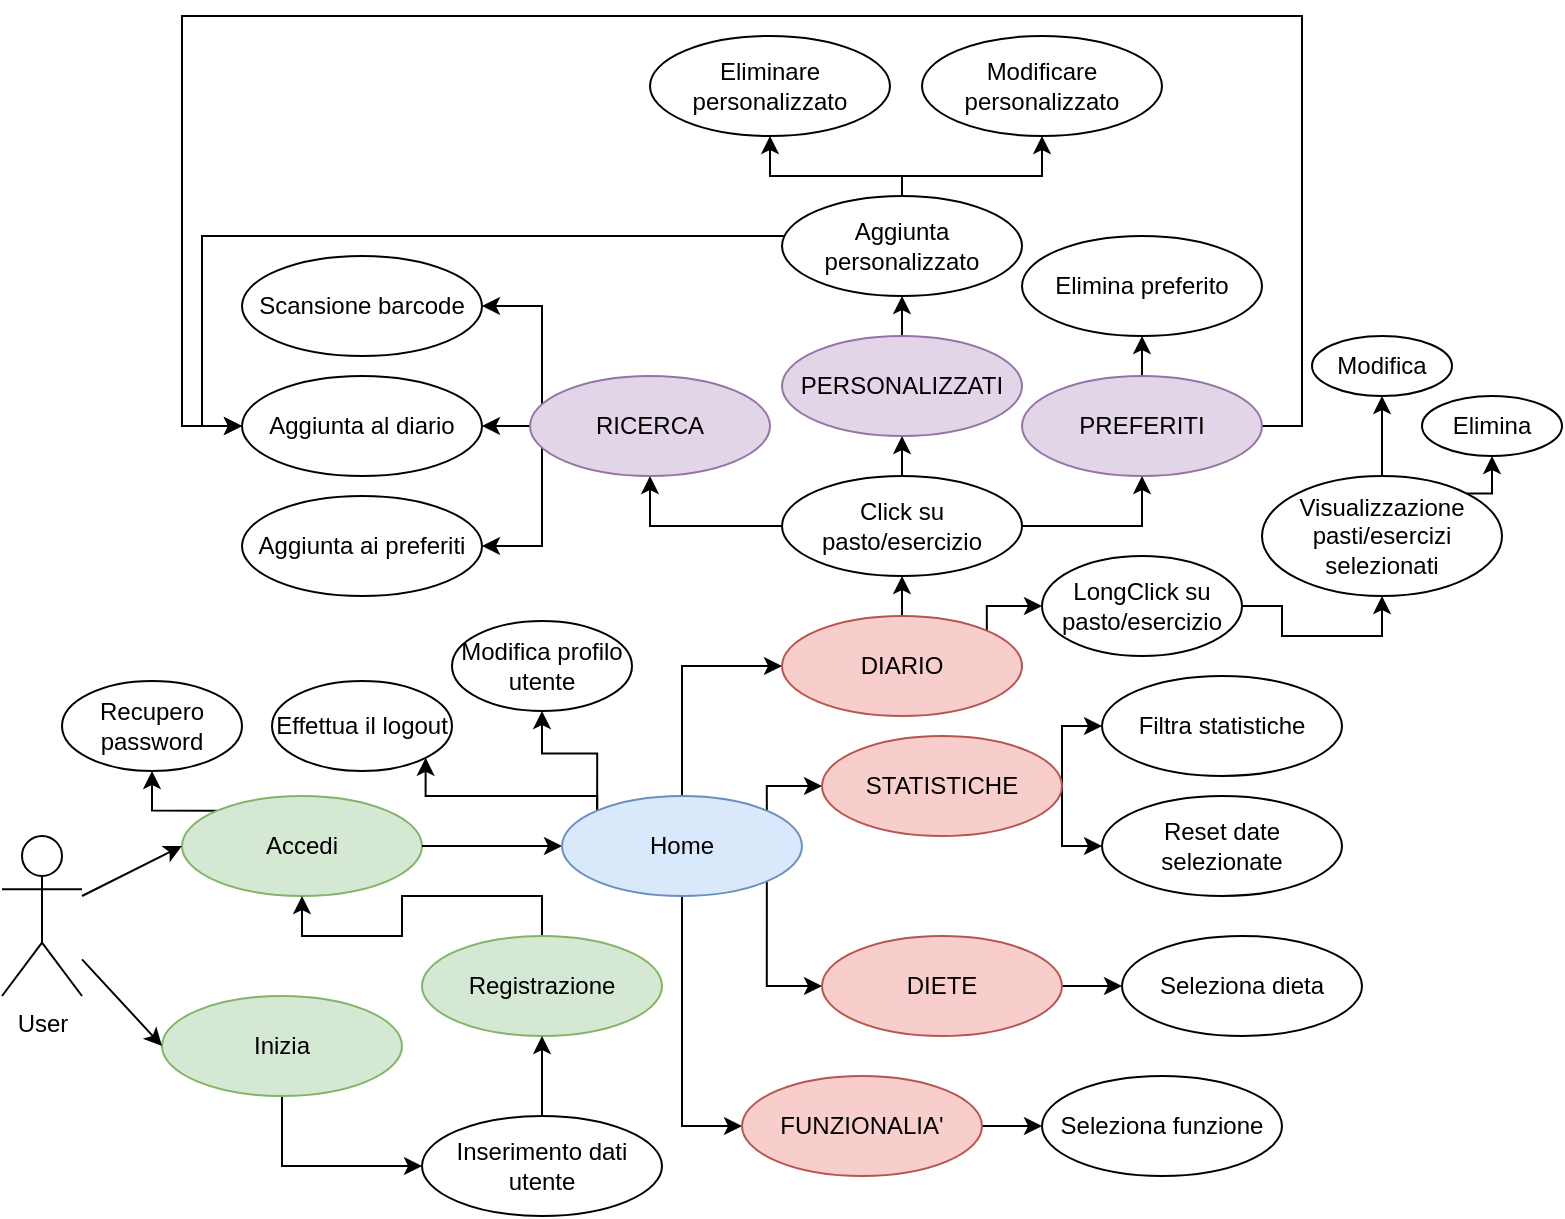 <mxfile version="20.1.1" type="device"><diagram id="bE0M7rYzzDYs4zWGY0qH" name="Page-1"><mxGraphModel dx="537" dy="1432" grid="1" gridSize="10" guides="1" tooltips="1" connect="1" arrows="1" fold="1" page="1" pageScale="1" pageWidth="827" pageHeight="1169" math="0" shadow="0"><root><mxCell id="0"/><mxCell id="1" parent="0"/><mxCell id="MPtr5i3o3m4no0__sKxr-1" value="User" style="shape=umlActor;verticalLabelPosition=bottom;verticalAlign=top;html=1;outlineConnect=0;" parent="1" vertex="1"><mxGeometry x="90" y="240" width="40" height="80" as="geometry"/></mxCell><mxCell id="KTHVFeJBwV4MP1RdGQSb-66" style="edgeStyle=orthogonalEdgeStyle;rounded=0;orthogonalLoop=1;jettySize=auto;html=1;exitX=0;exitY=0;exitDx=0;exitDy=0;entryX=0.5;entryY=1;entryDx=0;entryDy=0;" edge="1" parent="1" source="MPtr5i3o3m4no0__sKxr-2" target="KTHVFeJBwV4MP1RdGQSb-65"><mxGeometry relative="1" as="geometry"><Array as="points"><mxPoint x="165" y="227"/></Array></mxGeometry></mxCell><mxCell id="MPtr5i3o3m4no0__sKxr-2" value="Accedi" style="ellipse;whiteSpace=wrap;html=1;fillColor=#d5e8d4;strokeColor=#82b366;" parent="1" vertex="1"><mxGeometry x="180" y="220" width="120" height="50" as="geometry"/></mxCell><mxCell id="KTHVFeJBwV4MP1RdGQSb-59" style="edgeStyle=orthogonalEdgeStyle;rounded=0;orthogonalLoop=1;jettySize=auto;html=1;exitX=0.5;exitY=1;exitDx=0;exitDy=0;entryX=0;entryY=0.5;entryDx=0;entryDy=0;" edge="1" parent="1" source="MPtr5i3o3m4no0__sKxr-3" target="KTHVFeJBwV4MP1RdGQSb-58"><mxGeometry relative="1" as="geometry"/></mxCell><mxCell id="MPtr5i3o3m4no0__sKxr-3" value="Inizia" style="ellipse;whiteSpace=wrap;html=1;fillColor=#d5e8d4;strokeColor=#82b366;" parent="1" vertex="1"><mxGeometry x="170" y="320" width="120" height="50" as="geometry"/></mxCell><mxCell id="KTHVFeJBwV4MP1RdGQSb-1" value="" style="endArrow=classic;html=1;rounded=0;entryX=0;entryY=0.5;entryDx=0;entryDy=0;" edge="1" parent="1" source="MPtr5i3o3m4no0__sKxr-1" target="MPtr5i3o3m4no0__sKxr-2"><mxGeometry width="50" height="50" relative="1" as="geometry"><mxPoint x="140" y="260" as="sourcePoint"/><mxPoint x="230" y="250" as="targetPoint"/></mxGeometry></mxCell><mxCell id="KTHVFeJBwV4MP1RdGQSb-2" value="" style="endArrow=classic;html=1;rounded=0;entryX=0;entryY=0.5;entryDx=0;entryDy=0;" edge="1" parent="1" source="MPtr5i3o3m4no0__sKxr-1" target="MPtr5i3o3m4no0__sKxr-3"><mxGeometry width="50" height="50" relative="1" as="geometry"><mxPoint x="140" y="280" as="sourcePoint"/><mxPoint x="220" y="340" as="targetPoint"/></mxGeometry></mxCell><mxCell id="KTHVFeJBwV4MP1RdGQSb-3" value="" style="endArrow=classic;html=1;rounded=0;exitX=1;exitY=0.5;exitDx=0;exitDy=0;entryX=0;entryY=0.5;entryDx=0;entryDy=0;" edge="1" parent="1" source="MPtr5i3o3m4no0__sKxr-2" target="KTHVFeJBwV4MP1RdGQSb-4"><mxGeometry width="50" height="50" relative="1" as="geometry"><mxPoint x="380" y="210" as="sourcePoint"/><mxPoint x="420" y="185" as="targetPoint"/></mxGeometry></mxCell><mxCell id="KTHVFeJBwV4MP1RdGQSb-14" style="edgeStyle=orthogonalEdgeStyle;rounded=0;orthogonalLoop=1;jettySize=auto;html=1;exitX=0.5;exitY=0;exitDx=0;exitDy=0;entryX=0;entryY=0.5;entryDx=0;entryDy=0;" edge="1" parent="1" source="KTHVFeJBwV4MP1RdGQSb-4" target="KTHVFeJBwV4MP1RdGQSb-10"><mxGeometry relative="1" as="geometry"/></mxCell><mxCell id="KTHVFeJBwV4MP1RdGQSb-15" style="edgeStyle=orthogonalEdgeStyle;rounded=0;orthogonalLoop=1;jettySize=auto;html=1;exitX=1;exitY=0;exitDx=0;exitDy=0;entryX=0;entryY=0.5;entryDx=0;entryDy=0;" edge="1" parent="1" source="KTHVFeJBwV4MP1RdGQSb-4" target="KTHVFeJBwV4MP1RdGQSb-11"><mxGeometry relative="1" as="geometry"><Array as="points"><mxPoint x="473" y="215"/></Array></mxGeometry></mxCell><mxCell id="KTHVFeJBwV4MP1RdGQSb-16" style="edgeStyle=orthogonalEdgeStyle;rounded=0;orthogonalLoop=1;jettySize=auto;html=1;exitX=1;exitY=1;exitDx=0;exitDy=0;entryX=0;entryY=0.5;entryDx=0;entryDy=0;" edge="1" parent="1" source="KTHVFeJBwV4MP1RdGQSb-4" target="KTHVFeJBwV4MP1RdGQSb-12"><mxGeometry relative="1" as="geometry"><Array as="points"><mxPoint x="473" y="315"/></Array></mxGeometry></mxCell><mxCell id="KTHVFeJBwV4MP1RdGQSb-17" style="edgeStyle=orthogonalEdgeStyle;rounded=0;orthogonalLoop=1;jettySize=auto;html=1;exitX=0.5;exitY=1;exitDx=0;exitDy=0;entryX=0;entryY=0.5;entryDx=0;entryDy=0;" edge="1" parent="1" source="KTHVFeJBwV4MP1RdGQSb-4" target="KTHVFeJBwV4MP1RdGQSb-13"><mxGeometry relative="1" as="geometry"/></mxCell><mxCell id="KTHVFeJBwV4MP1RdGQSb-62" style="edgeStyle=orthogonalEdgeStyle;rounded=0;orthogonalLoop=1;jettySize=auto;html=1;exitX=0;exitY=0;exitDx=0;exitDy=0;entryX=0.5;entryY=1;entryDx=0;entryDy=0;" edge="1" parent="1" source="KTHVFeJBwV4MP1RdGQSb-4" target="KTHVFeJBwV4MP1RdGQSb-61"><mxGeometry relative="1" as="geometry"/></mxCell><mxCell id="KTHVFeJBwV4MP1RdGQSb-64" style="edgeStyle=orthogonalEdgeStyle;rounded=0;orthogonalLoop=1;jettySize=auto;html=1;exitX=0;exitY=0;exitDx=0;exitDy=0;entryX=1;entryY=1;entryDx=0;entryDy=0;" edge="1" parent="1" source="KTHVFeJBwV4MP1RdGQSb-4" target="KTHVFeJBwV4MP1RdGQSb-63"><mxGeometry relative="1" as="geometry"><Array as="points"><mxPoint x="387" y="220"/><mxPoint x="302" y="220"/></Array></mxGeometry></mxCell><mxCell id="KTHVFeJBwV4MP1RdGQSb-4" value="Home" style="ellipse;whiteSpace=wrap;html=1;fillColor=#dae8fc;strokeColor=#6c8ebf;" vertex="1" parent="1"><mxGeometry x="370" y="220" width="120" height="50" as="geometry"/></mxCell><mxCell id="KTHVFeJBwV4MP1RdGQSb-9" style="edgeStyle=orthogonalEdgeStyle;rounded=0;orthogonalLoop=1;jettySize=auto;html=1;exitX=0.5;exitY=0;exitDx=0;exitDy=0;entryX=0.5;entryY=1;entryDx=0;entryDy=0;" edge="1" parent="1" source="KTHVFeJBwV4MP1RdGQSb-6" target="MPtr5i3o3m4no0__sKxr-2"><mxGeometry relative="1" as="geometry"><Array as="points"><mxPoint x="360" y="270"/><mxPoint x="290" y="270"/><mxPoint x="290" y="290"/><mxPoint x="240" y="290"/></Array></mxGeometry></mxCell><mxCell id="KTHVFeJBwV4MP1RdGQSb-6" value="Registrazione" style="ellipse;whiteSpace=wrap;html=1;fillColor=#d5e8d4;strokeColor=#82b366;" vertex="1" parent="1"><mxGeometry x="300" y="290" width="120" height="50" as="geometry"/></mxCell><mxCell id="KTHVFeJBwV4MP1RdGQSb-20" style="edgeStyle=orthogonalEdgeStyle;rounded=0;orthogonalLoop=1;jettySize=auto;html=1;exitX=0.5;exitY=0;exitDx=0;exitDy=0;entryX=0.5;entryY=1;entryDx=0;entryDy=0;" edge="1" parent="1" source="KTHVFeJBwV4MP1RdGQSb-10" target="KTHVFeJBwV4MP1RdGQSb-19"><mxGeometry relative="1" as="geometry"/></mxCell><mxCell id="KTHVFeJBwV4MP1RdGQSb-68" style="edgeStyle=orthogonalEdgeStyle;rounded=0;orthogonalLoop=1;jettySize=auto;html=1;exitX=1;exitY=0;exitDx=0;exitDy=0;entryX=0;entryY=0.5;entryDx=0;entryDy=0;" edge="1" parent="1" source="KTHVFeJBwV4MP1RdGQSb-10" target="KTHVFeJBwV4MP1RdGQSb-67"><mxGeometry relative="1" as="geometry"><Array as="points"><mxPoint x="583" y="125"/></Array></mxGeometry></mxCell><mxCell id="KTHVFeJBwV4MP1RdGQSb-10" value="DIARIO" style="ellipse;whiteSpace=wrap;html=1;fillColor=#f8cecc;strokeColor=#b85450;" vertex="1" parent="1"><mxGeometry x="480" y="130" width="120" height="50" as="geometry"/></mxCell><mxCell id="KTHVFeJBwV4MP1RdGQSb-52" style="edgeStyle=orthogonalEdgeStyle;rounded=0;orthogonalLoop=1;jettySize=auto;html=1;exitX=1;exitY=0.5;exitDx=0;exitDy=0;entryX=0;entryY=0.5;entryDx=0;entryDy=0;" edge="1" parent="1" source="KTHVFeJBwV4MP1RdGQSb-11" target="KTHVFeJBwV4MP1RdGQSb-49"><mxGeometry relative="1" as="geometry"><Array as="points"><mxPoint x="620" y="185"/></Array></mxGeometry></mxCell><mxCell id="KTHVFeJBwV4MP1RdGQSb-53" style="edgeStyle=orthogonalEdgeStyle;rounded=0;orthogonalLoop=1;jettySize=auto;html=1;exitX=1;exitY=0.5;exitDx=0;exitDy=0;entryX=0;entryY=0.5;entryDx=0;entryDy=0;" edge="1" parent="1" source="KTHVFeJBwV4MP1RdGQSb-11" target="KTHVFeJBwV4MP1RdGQSb-50"><mxGeometry relative="1" as="geometry"><Array as="points"><mxPoint x="620" y="245"/></Array></mxGeometry></mxCell><mxCell id="KTHVFeJBwV4MP1RdGQSb-11" value="STATISTICHE" style="ellipse;whiteSpace=wrap;html=1;fillColor=#f8cecc;strokeColor=#b85450;" vertex="1" parent="1"><mxGeometry x="500" y="190" width="120" height="50" as="geometry"/></mxCell><mxCell id="KTHVFeJBwV4MP1RdGQSb-55" style="edgeStyle=orthogonalEdgeStyle;rounded=0;orthogonalLoop=1;jettySize=auto;html=1;exitX=1;exitY=0.5;exitDx=0;exitDy=0;entryX=0;entryY=0.5;entryDx=0;entryDy=0;" edge="1" parent="1" source="KTHVFeJBwV4MP1RdGQSb-12" target="KTHVFeJBwV4MP1RdGQSb-54"><mxGeometry relative="1" as="geometry"/></mxCell><mxCell id="KTHVFeJBwV4MP1RdGQSb-12" value="DIETE" style="ellipse;whiteSpace=wrap;html=1;fillColor=#f8cecc;strokeColor=#b85450;" vertex="1" parent="1"><mxGeometry x="500" y="290" width="120" height="50" as="geometry"/></mxCell><mxCell id="KTHVFeJBwV4MP1RdGQSb-57" style="edgeStyle=orthogonalEdgeStyle;rounded=0;orthogonalLoop=1;jettySize=auto;html=1;exitX=1;exitY=0.5;exitDx=0;exitDy=0;entryX=0;entryY=0.5;entryDx=0;entryDy=0;" edge="1" parent="1" source="KTHVFeJBwV4MP1RdGQSb-13" target="KTHVFeJBwV4MP1RdGQSb-56"><mxGeometry relative="1" as="geometry"/></mxCell><mxCell id="KTHVFeJBwV4MP1RdGQSb-13" value="FUNZIONALIA'" style="ellipse;whiteSpace=wrap;html=1;fillColor=#f8cecc;strokeColor=#b85450;" vertex="1" parent="1"><mxGeometry x="460" y="360" width="120" height="50" as="geometry"/></mxCell><mxCell id="KTHVFeJBwV4MP1RdGQSb-24" style="edgeStyle=orthogonalEdgeStyle;rounded=0;orthogonalLoop=1;jettySize=auto;html=1;exitX=0.5;exitY=0;exitDx=0;exitDy=0;entryX=0.5;entryY=1;entryDx=0;entryDy=0;" edge="1" parent="1" source="KTHVFeJBwV4MP1RdGQSb-19" target="KTHVFeJBwV4MP1RdGQSb-22"><mxGeometry relative="1" as="geometry"/></mxCell><mxCell id="KTHVFeJBwV4MP1RdGQSb-25" style="edgeStyle=orthogonalEdgeStyle;rounded=0;orthogonalLoop=1;jettySize=auto;html=1;exitX=0;exitY=0.5;exitDx=0;exitDy=0;entryX=0.5;entryY=1;entryDx=0;entryDy=0;" edge="1" parent="1" source="KTHVFeJBwV4MP1RdGQSb-19" target="KTHVFeJBwV4MP1RdGQSb-21"><mxGeometry relative="1" as="geometry"/></mxCell><mxCell id="KTHVFeJBwV4MP1RdGQSb-26" style="edgeStyle=orthogonalEdgeStyle;rounded=0;orthogonalLoop=1;jettySize=auto;html=1;exitX=1;exitY=0.5;exitDx=0;exitDy=0;entryX=0.5;entryY=1;entryDx=0;entryDy=0;" edge="1" parent="1" source="KTHVFeJBwV4MP1RdGQSb-19" target="KTHVFeJBwV4MP1RdGQSb-23"><mxGeometry relative="1" as="geometry"/></mxCell><mxCell id="KTHVFeJBwV4MP1RdGQSb-19" value="Click su pasto/esercizio" style="ellipse;whiteSpace=wrap;html=1;" vertex="1" parent="1"><mxGeometry x="480" y="60" width="120" height="50" as="geometry"/></mxCell><mxCell id="KTHVFeJBwV4MP1RdGQSb-36" style="edgeStyle=orthogonalEdgeStyle;rounded=0;orthogonalLoop=1;jettySize=auto;html=1;exitX=0;exitY=0.5;exitDx=0;exitDy=0;entryX=1;entryY=0.5;entryDx=0;entryDy=0;" edge="1" parent="1" source="KTHVFeJBwV4MP1RdGQSb-21" target="KTHVFeJBwV4MP1RdGQSb-27"><mxGeometry relative="1" as="geometry"/></mxCell><mxCell id="KTHVFeJBwV4MP1RdGQSb-37" style="edgeStyle=orthogonalEdgeStyle;rounded=0;orthogonalLoop=1;jettySize=auto;html=1;entryX=1;entryY=0.5;entryDx=0;entryDy=0;" edge="1" parent="1" target="KTHVFeJBwV4MP1RdGQSb-35"><mxGeometry relative="1" as="geometry"><mxPoint x="360" y="30" as="sourcePoint"/><Array as="points"><mxPoint x="360" y="-25"/></Array></mxGeometry></mxCell><mxCell id="KTHVFeJBwV4MP1RdGQSb-38" style="edgeStyle=orthogonalEdgeStyle;rounded=0;orthogonalLoop=1;jettySize=auto;html=1;exitX=0;exitY=0.5;exitDx=0;exitDy=0;entryX=1;entryY=0.5;entryDx=0;entryDy=0;" edge="1" parent="1" source="KTHVFeJBwV4MP1RdGQSb-21" target="KTHVFeJBwV4MP1RdGQSb-29"><mxGeometry relative="1" as="geometry"><Array as="points"><mxPoint x="360" y="35"/><mxPoint x="360" y="95"/></Array></mxGeometry></mxCell><mxCell id="KTHVFeJBwV4MP1RdGQSb-21" value="RICERCA" style="ellipse;whiteSpace=wrap;html=1;fillColor=#e1d5e7;strokeColor=#9673a6;" vertex="1" parent="1"><mxGeometry x="354" y="10" width="120" height="50" as="geometry"/></mxCell><mxCell id="KTHVFeJBwV4MP1RdGQSb-40" style="edgeStyle=orthogonalEdgeStyle;rounded=0;orthogonalLoop=1;jettySize=auto;html=1;exitX=0.5;exitY=0;exitDx=0;exitDy=0;entryX=0.5;entryY=1;entryDx=0;entryDy=0;" edge="1" parent="1" source="KTHVFeJBwV4MP1RdGQSb-22" target="KTHVFeJBwV4MP1RdGQSb-39"><mxGeometry relative="1" as="geometry"/></mxCell><mxCell id="KTHVFeJBwV4MP1RdGQSb-22" value="PERSONALIZZATI" style="ellipse;whiteSpace=wrap;html=1;fillColor=#e1d5e7;strokeColor=#9673a6;" vertex="1" parent="1"><mxGeometry x="480" y="-10" width="120" height="50" as="geometry"/></mxCell><mxCell id="KTHVFeJBwV4MP1RdGQSb-47" style="edgeStyle=orthogonalEdgeStyle;rounded=0;orthogonalLoop=1;jettySize=auto;html=1;exitX=0.5;exitY=0;exitDx=0;exitDy=0;entryX=0.5;entryY=1;entryDx=0;entryDy=0;" edge="1" parent="1" source="KTHVFeJBwV4MP1RdGQSb-23" target="KTHVFeJBwV4MP1RdGQSb-46"><mxGeometry relative="1" as="geometry"/></mxCell><mxCell id="KTHVFeJBwV4MP1RdGQSb-48" style="edgeStyle=orthogonalEdgeStyle;rounded=0;orthogonalLoop=1;jettySize=auto;html=1;exitX=1;exitY=0.5;exitDx=0;exitDy=0;entryX=0;entryY=0.5;entryDx=0;entryDy=0;" edge="1" parent="1" source="KTHVFeJBwV4MP1RdGQSb-23" target="KTHVFeJBwV4MP1RdGQSb-27"><mxGeometry relative="1" as="geometry"><Array as="points"><mxPoint x="740" y="35"/><mxPoint x="740" y="-170"/><mxPoint x="180" y="-170"/><mxPoint x="180" y="35"/></Array></mxGeometry></mxCell><mxCell id="KTHVFeJBwV4MP1RdGQSb-23" value="PREFERITI" style="ellipse;whiteSpace=wrap;html=1;fillColor=#e1d5e7;strokeColor=#9673a6;" vertex="1" parent="1"><mxGeometry x="600" y="10" width="120" height="50" as="geometry"/></mxCell><mxCell id="KTHVFeJBwV4MP1RdGQSb-27" value="Aggiunta al diario" style="ellipse;whiteSpace=wrap;html=1;" vertex="1" parent="1"><mxGeometry x="210" y="10" width="120" height="50" as="geometry"/></mxCell><mxCell id="KTHVFeJBwV4MP1RdGQSb-29" value="Aggiunta ai preferiti" style="ellipse;whiteSpace=wrap;html=1;" vertex="1" parent="1"><mxGeometry x="210" y="70" width="120" height="50" as="geometry"/></mxCell><mxCell id="KTHVFeJBwV4MP1RdGQSb-35" value="Scansione barcode" style="ellipse;whiteSpace=wrap;html=1;" vertex="1" parent="1"><mxGeometry x="210" y="-50" width="120" height="50" as="geometry"/></mxCell><mxCell id="KTHVFeJBwV4MP1RdGQSb-41" style="edgeStyle=orthogonalEdgeStyle;rounded=0;orthogonalLoop=1;jettySize=auto;html=1;exitX=0;exitY=0;exitDx=0;exitDy=0;entryX=0;entryY=0.5;entryDx=0;entryDy=0;" edge="1" parent="1" source="KTHVFeJBwV4MP1RdGQSb-39" target="KTHVFeJBwV4MP1RdGQSb-27"><mxGeometry relative="1" as="geometry"><Array as="points"><mxPoint x="497" y="-60"/><mxPoint x="190" y="-60"/><mxPoint x="190" y="35"/></Array></mxGeometry></mxCell><mxCell id="KTHVFeJBwV4MP1RdGQSb-44" style="edgeStyle=orthogonalEdgeStyle;rounded=0;orthogonalLoop=1;jettySize=auto;html=1;exitX=0.5;exitY=0;exitDx=0;exitDy=0;entryX=0.5;entryY=1;entryDx=0;entryDy=0;" edge="1" parent="1" source="KTHVFeJBwV4MP1RdGQSb-39" target="KTHVFeJBwV4MP1RdGQSb-42"><mxGeometry relative="1" as="geometry"><Array as="points"><mxPoint x="474" y="-90"/></Array></mxGeometry></mxCell><mxCell id="KTHVFeJBwV4MP1RdGQSb-45" style="edgeStyle=orthogonalEdgeStyle;rounded=0;orthogonalLoop=1;jettySize=auto;html=1;exitX=0.5;exitY=0;exitDx=0;exitDy=0;entryX=0.5;entryY=1;entryDx=0;entryDy=0;" edge="1" parent="1" source="KTHVFeJBwV4MP1RdGQSb-39" target="KTHVFeJBwV4MP1RdGQSb-43"><mxGeometry relative="1" as="geometry"><Array as="points"><mxPoint x="610" y="-90"/></Array></mxGeometry></mxCell><mxCell id="KTHVFeJBwV4MP1RdGQSb-39" value="Aggiunta personalizzato" style="ellipse;whiteSpace=wrap;html=1;" vertex="1" parent="1"><mxGeometry x="480" y="-80" width="120" height="50" as="geometry"/></mxCell><mxCell id="KTHVFeJBwV4MP1RdGQSb-42" value="Eliminare personalizzato" style="ellipse;whiteSpace=wrap;html=1;" vertex="1" parent="1"><mxGeometry x="414" y="-160" width="120" height="50" as="geometry"/></mxCell><mxCell id="KTHVFeJBwV4MP1RdGQSb-43" value="Modificare personalizzato" style="ellipse;whiteSpace=wrap;html=1;" vertex="1" parent="1"><mxGeometry x="550" y="-160" width="120" height="50" as="geometry"/></mxCell><mxCell id="KTHVFeJBwV4MP1RdGQSb-46" value="Elimina preferito" style="ellipse;whiteSpace=wrap;html=1;" vertex="1" parent="1"><mxGeometry x="600" y="-60" width="120" height="50" as="geometry"/></mxCell><mxCell id="KTHVFeJBwV4MP1RdGQSb-49" value="Filtra statistiche" style="ellipse;whiteSpace=wrap;html=1;" vertex="1" parent="1"><mxGeometry x="640" y="160" width="120" height="50" as="geometry"/></mxCell><mxCell id="KTHVFeJBwV4MP1RdGQSb-50" value="Reset date selezionate" style="ellipse;whiteSpace=wrap;html=1;" vertex="1" parent="1"><mxGeometry x="640" y="220" width="120" height="50" as="geometry"/></mxCell><mxCell id="KTHVFeJBwV4MP1RdGQSb-54" value="Seleziona dieta" style="ellipse;whiteSpace=wrap;html=1;" vertex="1" parent="1"><mxGeometry x="650" y="290" width="120" height="50" as="geometry"/></mxCell><mxCell id="KTHVFeJBwV4MP1RdGQSb-56" value="Seleziona funzione" style="ellipse;whiteSpace=wrap;html=1;" vertex="1" parent="1"><mxGeometry x="610" y="360" width="120" height="50" as="geometry"/></mxCell><mxCell id="KTHVFeJBwV4MP1RdGQSb-60" style="edgeStyle=orthogonalEdgeStyle;rounded=0;orthogonalLoop=1;jettySize=auto;html=1;exitX=0.5;exitY=0;exitDx=0;exitDy=0;entryX=0.5;entryY=1;entryDx=0;entryDy=0;" edge="1" parent="1" source="KTHVFeJBwV4MP1RdGQSb-58" target="KTHVFeJBwV4MP1RdGQSb-6"><mxGeometry relative="1" as="geometry"/></mxCell><mxCell id="KTHVFeJBwV4MP1RdGQSb-58" value="Inserimento dati utente" style="ellipse;whiteSpace=wrap;html=1;" vertex="1" parent="1"><mxGeometry x="300" y="380" width="120" height="50" as="geometry"/></mxCell><mxCell id="KTHVFeJBwV4MP1RdGQSb-61" value="Modifica profilo utente" style="ellipse;whiteSpace=wrap;html=1;" vertex="1" parent="1"><mxGeometry x="315" y="132.5" width="90" height="45" as="geometry"/></mxCell><mxCell id="KTHVFeJBwV4MP1RdGQSb-63" value="Effettua il logout" style="ellipse;whiteSpace=wrap;html=1;" vertex="1" parent="1"><mxGeometry x="225" y="162.5" width="90" height="45" as="geometry"/></mxCell><mxCell id="KTHVFeJBwV4MP1RdGQSb-65" value="Recupero password" style="ellipse;whiteSpace=wrap;html=1;" vertex="1" parent="1"><mxGeometry x="120" y="162.5" width="90" height="45" as="geometry"/></mxCell><mxCell id="KTHVFeJBwV4MP1RdGQSb-72" style="edgeStyle=orthogonalEdgeStyle;rounded=0;orthogonalLoop=1;jettySize=auto;html=1;exitX=1;exitY=0.5;exitDx=0;exitDy=0;entryX=0.5;entryY=1;entryDx=0;entryDy=0;" edge="1" parent="1" source="KTHVFeJBwV4MP1RdGQSb-67" target="KTHVFeJBwV4MP1RdGQSb-71"><mxGeometry relative="1" as="geometry"/></mxCell><mxCell id="KTHVFeJBwV4MP1RdGQSb-67" value="LongClick su pasto/esercizio" style="ellipse;whiteSpace=wrap;html=1;" vertex="1" parent="1"><mxGeometry x="610" y="100" width="100" height="50" as="geometry"/></mxCell><mxCell id="KTHVFeJBwV4MP1RdGQSb-76" style="edgeStyle=orthogonalEdgeStyle;rounded=0;orthogonalLoop=1;jettySize=auto;html=1;exitX=1;exitY=0;exitDx=0;exitDy=0;entryX=0.5;entryY=1;entryDx=0;entryDy=0;" edge="1" parent="1" source="KTHVFeJBwV4MP1RdGQSb-71" target="KTHVFeJBwV4MP1RdGQSb-75"><mxGeometry relative="1" as="geometry"><Array as="points"><mxPoint x="835" y="69"/></Array></mxGeometry></mxCell><mxCell id="KTHVFeJBwV4MP1RdGQSb-77" style="edgeStyle=orthogonalEdgeStyle;rounded=0;orthogonalLoop=1;jettySize=auto;html=1;exitX=0.5;exitY=0;exitDx=0;exitDy=0;" edge="1" parent="1" source="KTHVFeJBwV4MP1RdGQSb-71" target="KTHVFeJBwV4MP1RdGQSb-73"><mxGeometry relative="1" as="geometry"/></mxCell><mxCell id="KTHVFeJBwV4MP1RdGQSb-71" value="Visualizzazione pasti/esercizi selezionati" style="ellipse;whiteSpace=wrap;html=1;" vertex="1" parent="1"><mxGeometry x="720" y="60" width="120" height="60" as="geometry"/></mxCell><mxCell id="KTHVFeJBwV4MP1RdGQSb-73" value="Modifica" style="ellipse;whiteSpace=wrap;html=1;" vertex="1" parent="1"><mxGeometry x="745" y="-10" width="70" height="30" as="geometry"/></mxCell><mxCell id="KTHVFeJBwV4MP1RdGQSb-75" value="Elimina" style="ellipse;whiteSpace=wrap;html=1;" vertex="1" parent="1"><mxGeometry x="800" y="20" width="70" height="30" as="geometry"/></mxCell></root></mxGraphModel></diagram></mxfile>